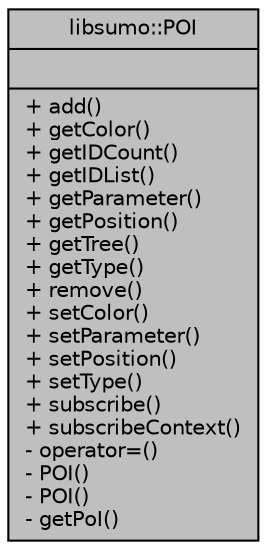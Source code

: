 digraph "libsumo::POI"
{
  edge [fontname="Helvetica",fontsize="10",labelfontname="Helvetica",labelfontsize="10"];
  node [fontname="Helvetica",fontsize="10",shape=record];
  Node1 [label="{libsumo::POI\n||+ add()\l+ getColor()\l+ getIDCount()\l+ getIDList()\l+ getParameter()\l+ getPosition()\l+ getTree()\l+ getType()\l+ remove()\l+ setColor()\l+ setParameter()\l+ setPosition()\l+ setType()\l+ subscribe()\l+ subscribeContext()\l- operator=()\l- POI()\l- POI()\l- getPoI()\l}",height=0.2,width=0.4,color="black", fillcolor="grey75", style="filled", fontcolor="black"];
}
